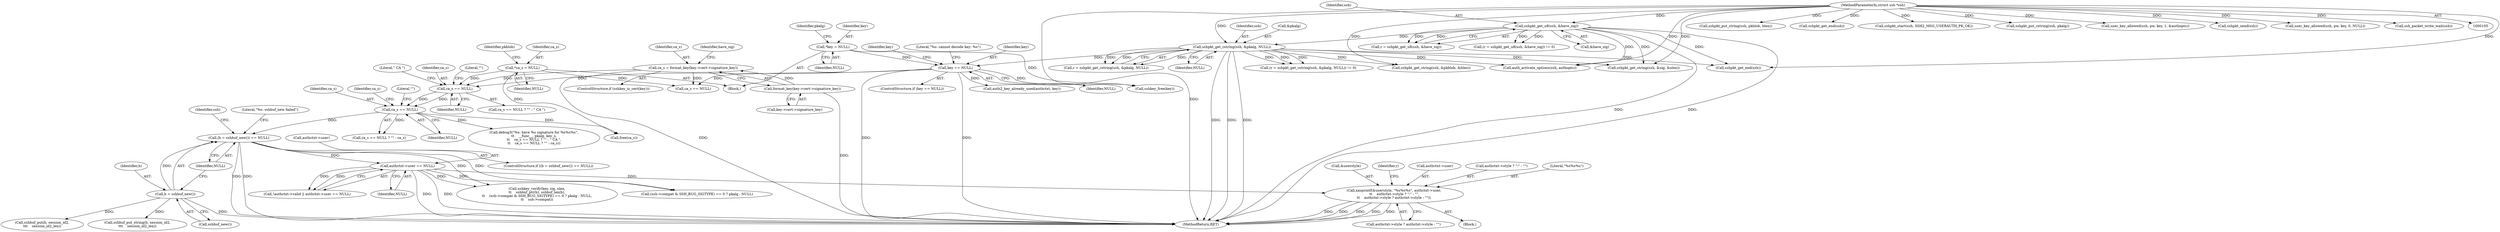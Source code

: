digraph "0_src_779974d35b4859c07bc3cb8a12c74b43b0a7d1e0_1@API" {
"1000421" [label="(Call,xasprintf(&userstyle, \"%s%s%s\", authctxt->user,\n \t\t    authctxt->style ? \":\" : \"\",\n\t\t    authctxt->style ? authctxt->style : \"\"))"];
"1000411" [label="(Call,authctxt->user == NULL)"];
"1000360" [label="(Call,(b = sshbuf_new()) == NULL)"];
"1000361" [label="(Call,b = sshbuf_new())"];
"1000331" [label="(Call,ca_s == NULL)"];
"1000325" [label="(Call,ca_s == NULL)"];
"1000308" [label="(Call,ca_s = format_key(key->cert->signature_key))"];
"1000310" [label="(Call,format_key(key->cert->signature_key))"];
"1000141" [label="(Call,*ca_s = NULL)"];
"1000232" [label="(Call,key == NULL)"];
"1000125" [label="(Call,*key = NULL)"];
"1000179" [label="(Call,sshpkt_get_cstring(ssh, &pkalg, NULL))"];
"1000170" [label="(Call,sshpkt_get_u8(ssh, &have_sig))"];
"1000106" [label="(MethodParameterIn,struct ssh *ssh)"];
"1000276" [label="(Call,auth2_key_already_used(authctxt, key))"];
"1000633" [label="(Call,sshpkt_put_string(ssh, pkblob, blen))"];
"1000172" [label="(Call,&have_sig)"];
"1000234" [label="(Identifier,NULL)"];
"1000130" [label="(Identifier,pkalg)"];
"1000180" [label="(Identifier,ssh)"];
"1000351" [label="(Call,sshpkt_get_end(ssh))"];
"1000334" [label="(Literal,\"\")"];
"1000176" [label="(Call,(r = sshpkt_get_cstring(ssh, &pkalg, NULL)) != 0)"];
"1000524" [label="(Call,sshkey_verify(key, sig, slen,\n\t\t    sshbuf_ptr(b), sshbuf_len(b),\n\t\t    (ssh->compat & SSH_BUG_SIGTYPE) == 0 ? pkalg : NULL,\n\t\t    ssh->compat))"];
"1000188" [label="(Call,sshpkt_get_string(ssh, &pkblob, &blen))"];
"1000181" [label="(Call,&pkalg)"];
"1000579" [label="(Call,sshpkt_get_end(ssh))"];
"1000311" [label="(Call,key->cert->signature_key)"];
"1000421" [label="(Call,xasprintf(&userstyle, \"%s%s%s\", authctxt->user,\n \t\t    authctxt->style ? \":\" : \"\",\n\t\t    authctxt->style ? authctxt->style : \"\"))"];
"1000406" [label="(Call,!authctxt->valid || authctxt->user == NULL)"];
"1000361" [label="(Call,b = sshbuf_new())"];
"1000446" [label="(Identifier,r)"];
"1000309" [label="(Identifier,ca_s)"];
"1000331" [label="(Call,ca_s == NULL)"];
"1000362" [label="(Identifier,b)"];
"1000126" [label="(Identifier,key)"];
"1000360" [label="(Call,(b = sshbuf_new()) == NULL)"];
"1000434" [label="(Call,authctxt->style ? authctxt->style : \"\")"];
"1000107" [label="(Block,)"];
"1000319" [label="(Call,debug3(\"%s: have %s signature for %s%s%s\",\n\t\t    __func__, pkalg, key_s,\n\t\t    ca_s == NULL ? \"\" : \" CA \",\n\t\t    ca_s == NULL ? \"\" : ca_s))"];
"1000326" [label="(Identifier,ca_s)"];
"1000415" [label="(Identifier,NULL)"];
"1000177" [label="(Call,r = sshpkt_get_cstring(ssh, &pkalg, NULL))"];
"1000359" [label="(ControlStructure,if ((b = sshbuf_new()) == NULL))"];
"1000106" [label="(MethodParameterIn,struct ssh *ssh)"];
"1000146" [label="(Identifier,pkblob)"];
"1000168" [label="(Call,r = sshpkt_get_u8(ssh, &have_sig))"];
"1000702" [label="(MethodReturn,RET)"];
"1000532" [label="(Call,(ssh->compat & SSH_BUG_SIGTYPE) == 0 ? pkalg : NULL)"];
"1000668" [label="(Call,auth_activate_options(ssh, authopts))"];
"1000328" [label="(Literal,\"\")"];
"1000125" [label="(Call,*key = NULL)"];
"1000327" [label="(Identifier,NULL)"];
"1000332" [label="(Identifier,ca_s)"];
"1000333" [label="(Identifier,NULL)"];
"1000318" [label="(Block,)"];
"1000411" [label="(Call,authctxt->user == NULL)"];
"1000233" [label="(Identifier,key)"];
"1000617" [label="(Call,sshpkt_start(ssh, SSH2_MSG_USERAUTH_PK_OK))"];
"1000305" [label="(ControlStructure,if (sshkey_is_cert(key)))"];
"1000363" [label="(Call,sshbuf_new())"];
"1000232" [label="(Call,key == NULL)"];
"1000335" [label="(Identifier,ca_s)"];
"1000324" [label="(Call,ca_s == NULL ? \"\" : \" CA \")"];
"1000171" [label="(Identifier,ssh)"];
"1000686" [label="(Call,sshkey_free(key))"];
"1000371" [label="(Identifier,ssh)"];
"1000325" [label="(Call,ca_s == NULL)"];
"1000308" [label="(Call,ca_s = format_key(key->cert->signature_key))"];
"1000244" [label="(Identifier,key)"];
"1000625" [label="(Call,sshpkt_put_cstring(ssh, pkalg))"];
"1000341" [label="(Call,sshpkt_get_string(ssh, &sig, &slen))"];
"1000143" [label="(Identifier,NULL)"];
"1000170" [label="(Call,sshpkt_get_u8(ssh, &have_sig))"];
"1000379" [label="(Call,sshbuf_put(b, session_id2,\n\t\t\t    session_id2_len))"];
"1000425" [label="(Call,authctxt->user)"];
"1000428" [label="(Call,authctxt->style ? \":\" : \"\")"];
"1000330" [label="(Call,ca_s == NULL ? \"\" : ca_s)"];
"1000179" [label="(Call,sshpkt_get_cstring(ssh, &pkalg, NULL))"];
"1000329" [label="(Literal,\" CA \")"];
"1000183" [label="(Identifier,NULL)"];
"1000317" [label="(Identifier,have_sig)"];
"1000231" [label="(ControlStructure,if (key == NULL))"];
"1000310" [label="(Call,format_key(key->cert->signature_key))"];
"1000424" [label="(Literal,\"%s%s%s\")"];
"1000412" [label="(Call,authctxt->user)"];
"1000515" [label="(Call,user_key_allowed(ssh, pw, key, 1, &authopts))"];
"1000395" [label="(Call,sshbuf_put_string(b, session_id2,\n\t\t\t    session_id2_len))"];
"1000642" [label="(Call,sshpkt_send(ssh))"];
"1000605" [label="(Call,user_key_allowed(ssh, pw, key, 0, NULL))"];
"1000696" [label="(Call,free(ca_s))"];
"1000648" [label="(Call,ssh_packet_write_wait(ssh))"];
"1000237" [label="(Literal,\"%s: cannot decode key: %s\")"];
"1000142" [label="(Identifier,ca_s)"];
"1000127" [label="(Identifier,NULL)"];
"1000141" [label="(Call,*ca_s = NULL)"];
"1000366" [label="(Literal,\"%s: sshbuf_new failed\")"];
"1000564" [label="(Call,ca_s == NULL)"];
"1000167" [label="(Call,(r = sshpkt_get_u8(ssh, &have_sig)) != 0)"];
"1000364" [label="(Identifier,NULL)"];
"1000422" [label="(Call,&userstyle)"];
"1000421" -> "1000318"  [label="AST: "];
"1000421" -> "1000434"  [label="CFG: "];
"1000422" -> "1000421"  [label="AST: "];
"1000424" -> "1000421"  [label="AST: "];
"1000425" -> "1000421"  [label="AST: "];
"1000428" -> "1000421"  [label="AST: "];
"1000434" -> "1000421"  [label="AST: "];
"1000446" -> "1000421"  [label="CFG: "];
"1000421" -> "1000702"  [label="DDG: "];
"1000421" -> "1000702"  [label="DDG: "];
"1000421" -> "1000702"  [label="DDG: "];
"1000421" -> "1000702"  [label="DDG: "];
"1000421" -> "1000702"  [label="DDG: "];
"1000411" -> "1000421"  [label="DDG: "];
"1000411" -> "1000406"  [label="AST: "];
"1000411" -> "1000415"  [label="CFG: "];
"1000412" -> "1000411"  [label="AST: "];
"1000415" -> "1000411"  [label="AST: "];
"1000406" -> "1000411"  [label="CFG: "];
"1000411" -> "1000702"  [label="DDG: "];
"1000411" -> "1000702"  [label="DDG: "];
"1000411" -> "1000406"  [label="DDG: "];
"1000411" -> "1000406"  [label="DDG: "];
"1000360" -> "1000411"  [label="DDG: "];
"1000411" -> "1000524"  [label="DDG: "];
"1000411" -> "1000532"  [label="DDG: "];
"1000360" -> "1000359"  [label="AST: "];
"1000360" -> "1000364"  [label="CFG: "];
"1000361" -> "1000360"  [label="AST: "];
"1000364" -> "1000360"  [label="AST: "];
"1000366" -> "1000360"  [label="CFG: "];
"1000371" -> "1000360"  [label="CFG: "];
"1000360" -> "1000702"  [label="DDG: "];
"1000360" -> "1000702"  [label="DDG: "];
"1000361" -> "1000360"  [label="DDG: "];
"1000331" -> "1000360"  [label="DDG: "];
"1000360" -> "1000524"  [label="DDG: "];
"1000360" -> "1000532"  [label="DDG: "];
"1000361" -> "1000363"  [label="CFG: "];
"1000362" -> "1000361"  [label="AST: "];
"1000363" -> "1000361"  [label="AST: "];
"1000364" -> "1000361"  [label="CFG: "];
"1000361" -> "1000702"  [label="DDG: "];
"1000361" -> "1000379"  [label="DDG: "];
"1000361" -> "1000395"  [label="DDG: "];
"1000331" -> "1000330"  [label="AST: "];
"1000331" -> "1000333"  [label="CFG: "];
"1000332" -> "1000331"  [label="AST: "];
"1000333" -> "1000331"  [label="AST: "];
"1000334" -> "1000331"  [label="CFG: "];
"1000335" -> "1000331"  [label="CFG: "];
"1000331" -> "1000319"  [label="DDG: "];
"1000325" -> "1000331"  [label="DDG: "];
"1000325" -> "1000331"  [label="DDG: "];
"1000331" -> "1000330"  [label="DDG: "];
"1000331" -> "1000696"  [label="DDG: "];
"1000325" -> "1000324"  [label="AST: "];
"1000325" -> "1000327"  [label="CFG: "];
"1000326" -> "1000325"  [label="AST: "];
"1000327" -> "1000325"  [label="AST: "];
"1000328" -> "1000325"  [label="CFG: "];
"1000329" -> "1000325"  [label="CFG: "];
"1000308" -> "1000325"  [label="DDG: "];
"1000141" -> "1000325"  [label="DDG: "];
"1000232" -> "1000325"  [label="DDG: "];
"1000308" -> "1000305"  [label="AST: "];
"1000308" -> "1000310"  [label="CFG: "];
"1000309" -> "1000308"  [label="AST: "];
"1000310" -> "1000308"  [label="AST: "];
"1000317" -> "1000308"  [label="CFG: "];
"1000308" -> "1000702"  [label="DDG: "];
"1000310" -> "1000308"  [label="DDG: "];
"1000308" -> "1000564"  [label="DDG: "];
"1000310" -> "1000311"  [label="CFG: "];
"1000311" -> "1000310"  [label="AST: "];
"1000310" -> "1000702"  [label="DDG: "];
"1000141" -> "1000107"  [label="AST: "];
"1000141" -> "1000143"  [label="CFG: "];
"1000142" -> "1000141"  [label="AST: "];
"1000143" -> "1000141"  [label="AST: "];
"1000146" -> "1000141"  [label="CFG: "];
"1000141" -> "1000564"  [label="DDG: "];
"1000141" -> "1000696"  [label="DDG: "];
"1000232" -> "1000231"  [label="AST: "];
"1000232" -> "1000234"  [label="CFG: "];
"1000233" -> "1000232"  [label="AST: "];
"1000234" -> "1000232"  [label="AST: "];
"1000237" -> "1000232"  [label="CFG: "];
"1000244" -> "1000232"  [label="CFG: "];
"1000232" -> "1000702"  [label="DDG: "];
"1000232" -> "1000702"  [label="DDG: "];
"1000125" -> "1000232"  [label="DDG: "];
"1000179" -> "1000232"  [label="DDG: "];
"1000232" -> "1000276"  [label="DDG: "];
"1000232" -> "1000564"  [label="DDG: "];
"1000232" -> "1000686"  [label="DDG: "];
"1000125" -> "1000107"  [label="AST: "];
"1000125" -> "1000127"  [label="CFG: "];
"1000126" -> "1000125"  [label="AST: "];
"1000127" -> "1000125"  [label="AST: "];
"1000130" -> "1000125"  [label="CFG: "];
"1000125" -> "1000686"  [label="DDG: "];
"1000179" -> "1000177"  [label="AST: "];
"1000179" -> "1000183"  [label="CFG: "];
"1000180" -> "1000179"  [label="AST: "];
"1000181" -> "1000179"  [label="AST: "];
"1000183" -> "1000179"  [label="AST: "];
"1000177" -> "1000179"  [label="CFG: "];
"1000179" -> "1000702"  [label="DDG: "];
"1000179" -> "1000702"  [label="DDG: "];
"1000179" -> "1000702"  [label="DDG: "];
"1000179" -> "1000176"  [label="DDG: "];
"1000179" -> "1000176"  [label="DDG: "];
"1000179" -> "1000176"  [label="DDG: "];
"1000179" -> "1000177"  [label="DDG: "];
"1000179" -> "1000177"  [label="DDG: "];
"1000179" -> "1000177"  [label="DDG: "];
"1000170" -> "1000179"  [label="DDG: "];
"1000106" -> "1000179"  [label="DDG: "];
"1000179" -> "1000188"  [label="DDG: "];
"1000179" -> "1000341"  [label="DDG: "];
"1000179" -> "1000579"  [label="DDG: "];
"1000179" -> "1000668"  [label="DDG: "];
"1000170" -> "1000168"  [label="AST: "];
"1000170" -> "1000172"  [label="CFG: "];
"1000171" -> "1000170"  [label="AST: "];
"1000172" -> "1000170"  [label="AST: "];
"1000168" -> "1000170"  [label="CFG: "];
"1000170" -> "1000702"  [label="DDG: "];
"1000170" -> "1000702"  [label="DDG: "];
"1000170" -> "1000167"  [label="DDG: "];
"1000170" -> "1000167"  [label="DDG: "];
"1000170" -> "1000168"  [label="DDG: "];
"1000170" -> "1000168"  [label="DDG: "];
"1000106" -> "1000170"  [label="DDG: "];
"1000170" -> "1000341"  [label="DDG: "];
"1000170" -> "1000579"  [label="DDG: "];
"1000170" -> "1000668"  [label="DDG: "];
"1000106" -> "1000105"  [label="AST: "];
"1000106" -> "1000702"  [label="DDG: "];
"1000106" -> "1000188"  [label="DDG: "];
"1000106" -> "1000341"  [label="DDG: "];
"1000106" -> "1000351"  [label="DDG: "];
"1000106" -> "1000515"  [label="DDG: "];
"1000106" -> "1000579"  [label="DDG: "];
"1000106" -> "1000605"  [label="DDG: "];
"1000106" -> "1000617"  [label="DDG: "];
"1000106" -> "1000625"  [label="DDG: "];
"1000106" -> "1000633"  [label="DDG: "];
"1000106" -> "1000642"  [label="DDG: "];
"1000106" -> "1000648"  [label="DDG: "];
"1000106" -> "1000668"  [label="DDG: "];
}
